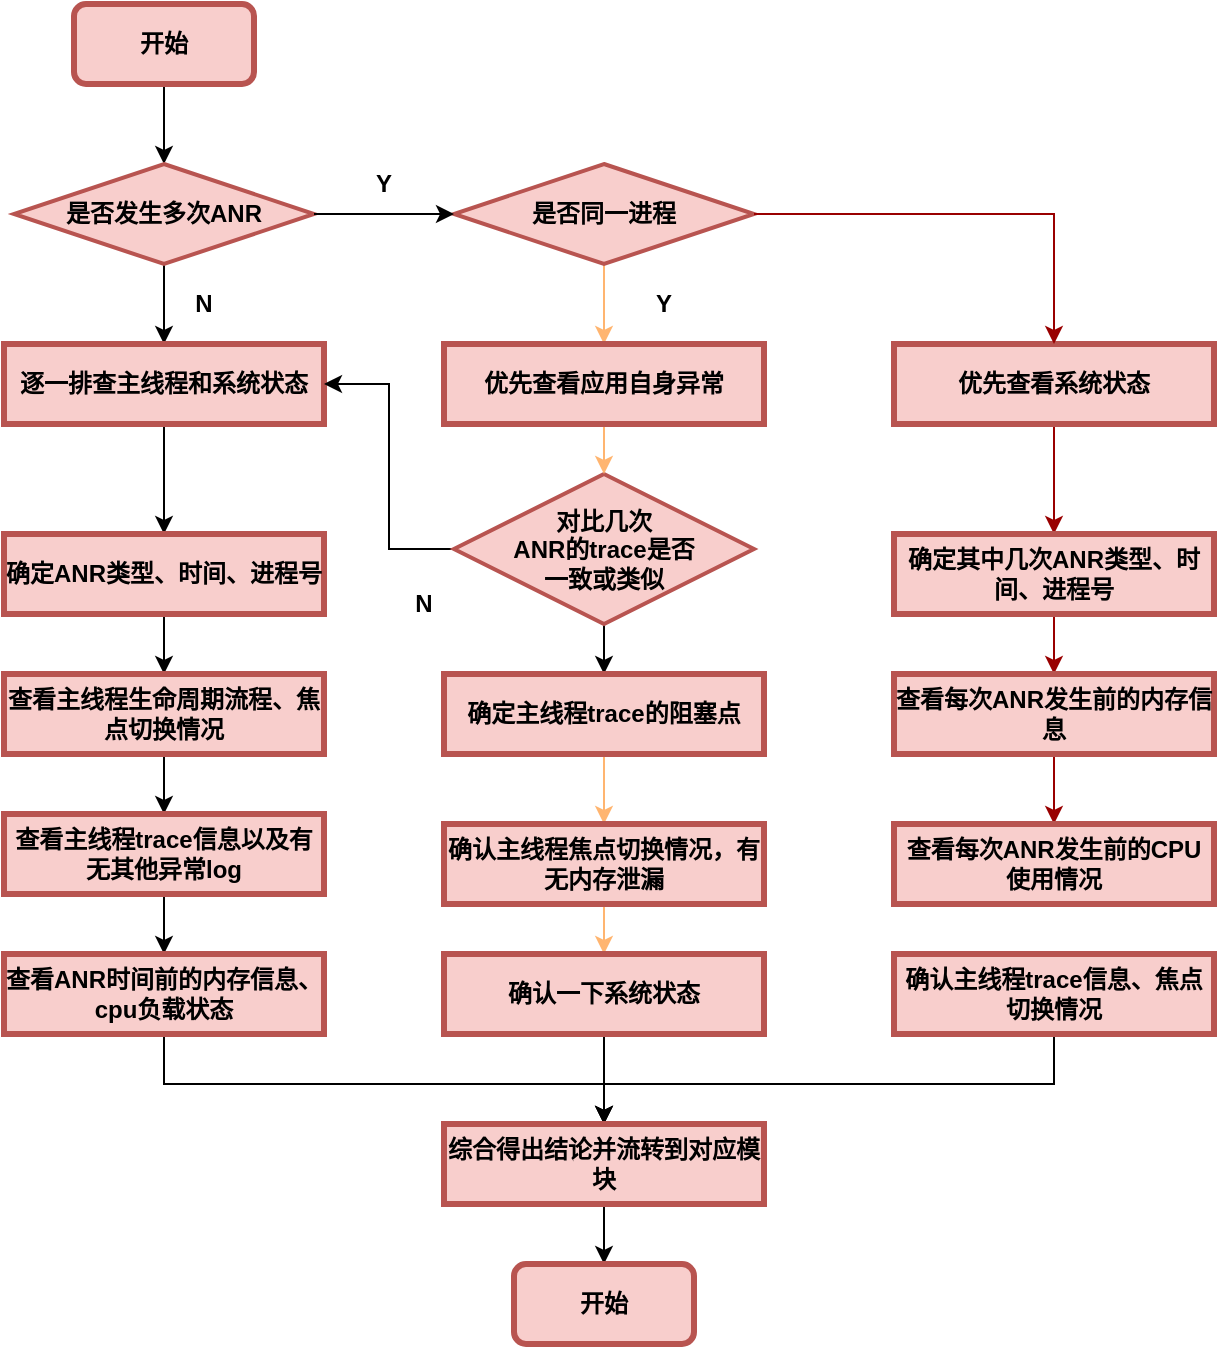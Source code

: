 <mxfile version="22.0.4" type="github">
  <diagram id="C5RBs43oDa-KdzZeNtuy" name="Page-1">
    <mxGraphModel dx="2029" dy="1063" grid="1" gridSize="10" guides="1" tooltips="1" connect="1" arrows="1" fold="1" page="1" pageScale="1" pageWidth="827" pageHeight="1169" math="0" shadow="0">
      <root>
        <mxCell id="WIyWlLk6GJQsqaUBKTNV-0" />
        <mxCell id="WIyWlLk6GJQsqaUBKTNV-1" parent="WIyWlLk6GJQsqaUBKTNV-0" />
        <mxCell id="v8u52ETrZ6n9c-Xya8MG-1" style="edgeStyle=orthogonalEdgeStyle;rounded=0;orthogonalLoop=1;jettySize=auto;html=1;" edge="1" parent="WIyWlLk6GJQsqaUBKTNV-1" source="cfZGZZkKTrrLzm3ARtIg-0" target="v8u52ETrZ6n9c-Xya8MG-2">
          <mxGeometry relative="1" as="geometry">
            <mxPoint x="85" y="400" as="targetPoint" />
          </mxGeometry>
        </mxCell>
        <mxCell id="cfZGZZkKTrrLzm3ARtIg-0" value="开始" style="whiteSpace=wrap;align=center;verticalAlign=middle;fontStyle=1;strokeWidth=3;fillColor=#f8cecc;strokeColor=#b85450;rounded=1;" parent="WIyWlLk6GJQsqaUBKTNV-1" vertex="1">
          <mxGeometry x="40" y="320" width="90" height="40" as="geometry" />
        </mxCell>
        <mxCell id="v8u52ETrZ6n9c-Xya8MG-5" style="edgeStyle=orthogonalEdgeStyle;rounded=0;orthogonalLoop=1;jettySize=auto;html=1;entryX=0.5;entryY=0;entryDx=0;entryDy=0;" edge="1" parent="WIyWlLk6GJQsqaUBKTNV-1" source="v8u52ETrZ6n9c-Xya8MG-2" target="v8u52ETrZ6n9c-Xya8MG-8">
          <mxGeometry relative="1" as="geometry">
            <mxPoint x="85" y="510" as="targetPoint" />
          </mxGeometry>
        </mxCell>
        <mxCell id="v8u52ETrZ6n9c-Xya8MG-2" value="是否发生多次ANR" style="strokeWidth=2;html=1;shape=mxgraph.flowchart.decision;whiteSpace=wrap;fillColor=#f8cecc;strokeColor=#b85450;fontStyle=1" vertex="1" parent="WIyWlLk6GJQsqaUBKTNV-1">
          <mxGeometry x="10" y="400" width="150" height="50" as="geometry" />
        </mxCell>
        <mxCell id="v8u52ETrZ6n9c-Xya8MG-23" style="edgeStyle=orthogonalEdgeStyle;rounded=0;orthogonalLoop=1;jettySize=auto;html=1;strokeColor=#FFB570;" edge="1" parent="WIyWlLk6GJQsqaUBKTNV-1" source="v8u52ETrZ6n9c-Xya8MG-3" target="v8u52ETrZ6n9c-Xya8MG-22">
          <mxGeometry relative="1" as="geometry" />
        </mxCell>
        <mxCell id="v8u52ETrZ6n9c-Xya8MG-3" value="是否同一进程" style="strokeWidth=2;html=1;shape=mxgraph.flowchart.decision;whiteSpace=wrap;fillColor=#f8cecc;strokeColor=#b85450;fontStyle=1" vertex="1" parent="WIyWlLk6GJQsqaUBKTNV-1">
          <mxGeometry x="230" y="400" width="150" height="50" as="geometry" />
        </mxCell>
        <mxCell id="v8u52ETrZ6n9c-Xya8MG-4" style="edgeStyle=orthogonalEdgeStyle;rounded=0;orthogonalLoop=1;jettySize=auto;html=1;entryX=0;entryY=0.5;entryDx=0;entryDy=0;entryPerimeter=0;" edge="1" parent="WIyWlLk6GJQsqaUBKTNV-1" source="v8u52ETrZ6n9c-Xya8MG-2" target="v8u52ETrZ6n9c-Xya8MG-3">
          <mxGeometry relative="1" as="geometry" />
        </mxCell>
        <mxCell id="v8u52ETrZ6n9c-Xya8MG-6" value="&lt;b&gt;Y&lt;/b&gt;" style="text;html=1;strokeColor=none;fillColor=none;align=center;verticalAlign=middle;whiteSpace=wrap;rounded=0;" vertex="1" parent="WIyWlLk6GJQsqaUBKTNV-1">
          <mxGeometry x="180" y="400" width="30" height="20" as="geometry" />
        </mxCell>
        <mxCell id="v8u52ETrZ6n9c-Xya8MG-7" value="&lt;b&gt;N&lt;/b&gt;" style="text;html=1;strokeColor=none;fillColor=none;align=center;verticalAlign=middle;whiteSpace=wrap;rounded=0;" vertex="1" parent="WIyWlLk6GJQsqaUBKTNV-1">
          <mxGeometry x="90" y="460" width="30" height="20" as="geometry" />
        </mxCell>
        <mxCell id="v8u52ETrZ6n9c-Xya8MG-14" style="edgeStyle=orthogonalEdgeStyle;rounded=0;orthogonalLoop=1;jettySize=auto;html=1;entryX=0.5;entryY=0;entryDx=0;entryDy=0;" edge="1" parent="WIyWlLk6GJQsqaUBKTNV-1" source="v8u52ETrZ6n9c-Xya8MG-8" target="v8u52ETrZ6n9c-Xya8MG-12">
          <mxGeometry relative="1" as="geometry" />
        </mxCell>
        <mxCell id="v8u52ETrZ6n9c-Xya8MG-8" value="逐一排查主线程和系统状态" style="whiteSpace=wrap;align=center;verticalAlign=middle;fontStyle=1;strokeWidth=3;fillColor=#f8cecc;strokeColor=#b85450;rounded=0;" vertex="1" parent="WIyWlLk6GJQsqaUBKTNV-1">
          <mxGeometry x="5" y="490" width="160" height="40" as="geometry" />
        </mxCell>
        <mxCell id="v8u52ETrZ6n9c-Xya8MG-16" style="edgeStyle=orthogonalEdgeStyle;rounded=0;orthogonalLoop=1;jettySize=auto;html=1;entryX=0.5;entryY=0;entryDx=0;entryDy=0;" edge="1" parent="WIyWlLk6GJQsqaUBKTNV-1" source="v8u52ETrZ6n9c-Xya8MG-12" target="v8u52ETrZ6n9c-Xya8MG-15">
          <mxGeometry relative="1" as="geometry" />
        </mxCell>
        <mxCell id="v8u52ETrZ6n9c-Xya8MG-12" value="确定ANR类型、时间、进程号" style="whiteSpace=wrap;align=center;verticalAlign=middle;fontStyle=1;strokeWidth=3;fillColor=#f8cecc;strokeColor=#b85450;rounded=0;" vertex="1" parent="WIyWlLk6GJQsqaUBKTNV-1">
          <mxGeometry x="5" y="585" width="160" height="40" as="geometry" />
        </mxCell>
        <mxCell id="v8u52ETrZ6n9c-Xya8MG-19" style="edgeStyle=orthogonalEdgeStyle;rounded=0;orthogonalLoop=1;jettySize=auto;html=1;" edge="1" parent="WIyWlLk6GJQsqaUBKTNV-1" source="v8u52ETrZ6n9c-Xya8MG-15" target="v8u52ETrZ6n9c-Xya8MG-17">
          <mxGeometry relative="1" as="geometry" />
        </mxCell>
        <mxCell id="v8u52ETrZ6n9c-Xya8MG-15" value="查看主线程生命周期流程、焦点切换情况" style="whiteSpace=wrap;align=center;verticalAlign=middle;fontStyle=1;strokeWidth=3;fillColor=#f8cecc;strokeColor=#b85450;rounded=0;" vertex="1" parent="WIyWlLk6GJQsqaUBKTNV-1">
          <mxGeometry x="5" y="655" width="160" height="40" as="geometry" />
        </mxCell>
        <mxCell id="v8u52ETrZ6n9c-Xya8MG-20" style="edgeStyle=orthogonalEdgeStyle;rounded=0;orthogonalLoop=1;jettySize=auto;html=1;" edge="1" parent="WIyWlLk6GJQsqaUBKTNV-1" source="v8u52ETrZ6n9c-Xya8MG-17" target="v8u52ETrZ6n9c-Xya8MG-18">
          <mxGeometry relative="1" as="geometry" />
        </mxCell>
        <mxCell id="v8u52ETrZ6n9c-Xya8MG-17" value="查看主线程trace信息以及有无其他异常log" style="whiteSpace=wrap;align=center;verticalAlign=middle;fontStyle=1;strokeWidth=3;fillColor=#f8cecc;strokeColor=#b85450;rounded=0;" vertex="1" parent="WIyWlLk6GJQsqaUBKTNV-1">
          <mxGeometry x="5" y="725" width="160" height="40" as="geometry" />
        </mxCell>
        <mxCell id="v8u52ETrZ6n9c-Xya8MG-49" style="edgeStyle=orthogonalEdgeStyle;rounded=0;orthogonalLoop=1;jettySize=auto;html=1;entryX=0.5;entryY=0;entryDx=0;entryDy=0;" edge="1" parent="WIyWlLk6GJQsqaUBKTNV-1" source="v8u52ETrZ6n9c-Xya8MG-18" target="v8u52ETrZ6n9c-Xya8MG-45">
          <mxGeometry relative="1" as="geometry">
            <mxPoint x="140" y="880" as="targetPoint" />
            <Array as="points">
              <mxPoint x="85" y="860" />
              <mxPoint x="305" y="860" />
            </Array>
          </mxGeometry>
        </mxCell>
        <mxCell id="v8u52ETrZ6n9c-Xya8MG-18" value="查看ANR时间前的内存信息、cpu负载状态" style="whiteSpace=wrap;align=center;verticalAlign=middle;fontStyle=1;strokeWidth=3;fillColor=#f8cecc;strokeColor=#b85450;rounded=0;" vertex="1" parent="WIyWlLk6GJQsqaUBKTNV-1">
          <mxGeometry x="5" y="795" width="160" height="40" as="geometry" />
        </mxCell>
        <mxCell id="v8u52ETrZ6n9c-Xya8MG-25" style="edgeStyle=orthogonalEdgeStyle;rounded=0;orthogonalLoop=1;jettySize=auto;html=1;entryX=1;entryY=0.5;entryDx=0;entryDy=0;" edge="1" parent="WIyWlLk6GJQsqaUBKTNV-1" source="v8u52ETrZ6n9c-Xya8MG-21" target="v8u52ETrZ6n9c-Xya8MG-8">
          <mxGeometry relative="1" as="geometry" />
        </mxCell>
        <mxCell id="v8u52ETrZ6n9c-Xya8MG-31" style="edgeStyle=orthogonalEdgeStyle;rounded=0;orthogonalLoop=1;jettySize=auto;html=1;" edge="1" parent="WIyWlLk6GJQsqaUBKTNV-1" source="v8u52ETrZ6n9c-Xya8MG-21" target="v8u52ETrZ6n9c-Xya8MG-28">
          <mxGeometry relative="1" as="geometry" />
        </mxCell>
        <mxCell id="v8u52ETrZ6n9c-Xya8MG-21" value="&lt;div style=&quot;&quot;&gt;&lt;span style=&quot;background-color: initial;&quot;&gt;对比几次&lt;/span&gt;&lt;/div&gt;&lt;div style=&quot;&quot;&gt;&lt;span style=&quot;background-color: initial;&quot;&gt;ANR的trace是否&lt;/span&gt;&lt;/div&gt;&lt;div style=&quot;&quot;&gt;&lt;span style=&quot;background-color: initial;&quot;&gt;一致或类似&lt;/span&gt;&lt;/div&gt;" style="strokeWidth=2;html=1;shape=mxgraph.flowchart.decision;whiteSpace=wrap;fillColor=#f8cecc;strokeColor=#b85450;fontStyle=1;align=center;" vertex="1" parent="WIyWlLk6GJQsqaUBKTNV-1">
          <mxGeometry x="230" y="555" width="150" height="75" as="geometry" />
        </mxCell>
        <mxCell id="v8u52ETrZ6n9c-Xya8MG-27" style="edgeStyle=orthogonalEdgeStyle;rounded=0;orthogonalLoop=1;jettySize=auto;html=1;strokeColor=#FFB570;" edge="1" parent="WIyWlLk6GJQsqaUBKTNV-1" source="v8u52ETrZ6n9c-Xya8MG-22" target="v8u52ETrZ6n9c-Xya8MG-21">
          <mxGeometry relative="1" as="geometry" />
        </mxCell>
        <mxCell id="v8u52ETrZ6n9c-Xya8MG-22" value="优先查看应用自身异常" style="whiteSpace=wrap;align=center;verticalAlign=middle;fontStyle=1;strokeWidth=3;fillColor=#f8cecc;strokeColor=#b85450;rounded=0;" vertex="1" parent="WIyWlLk6GJQsqaUBKTNV-1">
          <mxGeometry x="225" y="490" width="160" height="40" as="geometry" />
        </mxCell>
        <mxCell id="v8u52ETrZ6n9c-Xya8MG-24" value="&lt;b&gt;Y&lt;/b&gt;" style="text;html=1;strokeColor=none;fillColor=none;align=center;verticalAlign=middle;whiteSpace=wrap;rounded=0;" vertex="1" parent="WIyWlLk6GJQsqaUBKTNV-1">
          <mxGeometry x="320" y="460" width="30" height="20" as="geometry" />
        </mxCell>
        <mxCell id="v8u52ETrZ6n9c-Xya8MG-26" value="&lt;b&gt;N&lt;/b&gt;" style="text;html=1;strokeColor=none;fillColor=none;align=center;verticalAlign=middle;whiteSpace=wrap;rounded=0;" vertex="1" parent="WIyWlLk6GJQsqaUBKTNV-1">
          <mxGeometry x="200" y="610" width="30" height="20" as="geometry" />
        </mxCell>
        <mxCell id="v8u52ETrZ6n9c-Xya8MG-32" style="edgeStyle=orthogonalEdgeStyle;rounded=0;orthogonalLoop=1;jettySize=auto;html=1;entryX=0.5;entryY=0;entryDx=0;entryDy=0;strokeColor=#FFB570;" edge="1" parent="WIyWlLk6GJQsqaUBKTNV-1" source="v8u52ETrZ6n9c-Xya8MG-28" target="v8u52ETrZ6n9c-Xya8MG-29">
          <mxGeometry relative="1" as="geometry" />
        </mxCell>
        <mxCell id="v8u52ETrZ6n9c-Xya8MG-28" value="确定主线程trace的阻塞点" style="whiteSpace=wrap;align=center;verticalAlign=middle;fontStyle=1;strokeWidth=3;fillColor=#f8cecc;strokeColor=#b85450;rounded=0;" vertex="1" parent="WIyWlLk6GJQsqaUBKTNV-1">
          <mxGeometry x="225" y="655" width="160" height="40" as="geometry" />
        </mxCell>
        <mxCell id="v8u52ETrZ6n9c-Xya8MG-33" style="edgeStyle=orthogonalEdgeStyle;rounded=0;orthogonalLoop=1;jettySize=auto;html=1;entryX=0.5;entryY=0;entryDx=0;entryDy=0;strokeColor=#FFB570;" edge="1" parent="WIyWlLk6GJQsqaUBKTNV-1" source="v8u52ETrZ6n9c-Xya8MG-29" target="v8u52ETrZ6n9c-Xya8MG-30">
          <mxGeometry relative="1" as="geometry" />
        </mxCell>
        <mxCell id="v8u52ETrZ6n9c-Xya8MG-29" value="确认主线程焦点切换情况，有无内存泄漏" style="whiteSpace=wrap;align=center;verticalAlign=middle;fontStyle=1;strokeWidth=3;fillColor=#f8cecc;strokeColor=#b85450;rounded=0;" vertex="1" parent="WIyWlLk6GJQsqaUBKTNV-1">
          <mxGeometry x="225" y="730" width="160" height="40" as="geometry" />
        </mxCell>
        <mxCell id="v8u52ETrZ6n9c-Xya8MG-47" style="edgeStyle=orthogonalEdgeStyle;rounded=0;orthogonalLoop=1;jettySize=auto;html=1;" edge="1" parent="WIyWlLk6GJQsqaUBKTNV-1" source="v8u52ETrZ6n9c-Xya8MG-30" target="v8u52ETrZ6n9c-Xya8MG-45">
          <mxGeometry relative="1" as="geometry" />
        </mxCell>
        <mxCell id="v8u52ETrZ6n9c-Xya8MG-30" value="确认一下系统状态" style="whiteSpace=wrap;align=center;verticalAlign=middle;fontStyle=1;strokeWidth=3;fillColor=#f8cecc;strokeColor=#b85450;rounded=0;" vertex="1" parent="WIyWlLk6GJQsqaUBKTNV-1">
          <mxGeometry x="225" y="795" width="160" height="40" as="geometry" />
        </mxCell>
        <mxCell id="v8u52ETrZ6n9c-Xya8MG-39" style="edgeStyle=orthogonalEdgeStyle;rounded=0;orthogonalLoop=1;jettySize=auto;html=1;strokeColor=#990000;" edge="1" parent="WIyWlLk6GJQsqaUBKTNV-1" source="v8u52ETrZ6n9c-Xya8MG-36" target="v8u52ETrZ6n9c-Xya8MG-38">
          <mxGeometry relative="1" as="geometry" />
        </mxCell>
        <mxCell id="v8u52ETrZ6n9c-Xya8MG-36" value="优先查看系统状态" style="whiteSpace=wrap;align=center;verticalAlign=middle;fontStyle=1;strokeWidth=3;fillColor=#f8cecc;strokeColor=#b85450;rounded=0;" vertex="1" parent="WIyWlLk6GJQsqaUBKTNV-1">
          <mxGeometry x="450" y="490" width="160" height="40" as="geometry" />
        </mxCell>
        <mxCell id="v8u52ETrZ6n9c-Xya8MG-37" style="edgeStyle=orthogonalEdgeStyle;rounded=0;orthogonalLoop=1;jettySize=auto;html=1;entryX=0.5;entryY=0;entryDx=0;entryDy=0;strokeColor=#990000;" edge="1" parent="WIyWlLk6GJQsqaUBKTNV-1" source="v8u52ETrZ6n9c-Xya8MG-3" target="v8u52ETrZ6n9c-Xya8MG-36">
          <mxGeometry relative="1" as="geometry" />
        </mxCell>
        <mxCell id="v8u52ETrZ6n9c-Xya8MG-41" style="edgeStyle=orthogonalEdgeStyle;rounded=0;orthogonalLoop=1;jettySize=auto;html=1;strokeColor=#990000;" edge="1" parent="WIyWlLk6GJQsqaUBKTNV-1" source="v8u52ETrZ6n9c-Xya8MG-38" target="v8u52ETrZ6n9c-Xya8MG-40">
          <mxGeometry relative="1" as="geometry" />
        </mxCell>
        <mxCell id="v8u52ETrZ6n9c-Xya8MG-38" value="确定其中几次ANR类型、时间、进程号" style="whiteSpace=wrap;align=center;verticalAlign=middle;fontStyle=1;strokeWidth=3;fillColor=#f8cecc;strokeColor=#b85450;rounded=0;" vertex="1" parent="WIyWlLk6GJQsqaUBKTNV-1">
          <mxGeometry x="450" y="585" width="160" height="40" as="geometry" />
        </mxCell>
        <mxCell id="v8u52ETrZ6n9c-Xya8MG-43" style="edgeStyle=orthogonalEdgeStyle;rounded=0;orthogonalLoop=1;jettySize=auto;html=1;strokeColor=#990000;" edge="1" parent="WIyWlLk6GJQsqaUBKTNV-1" source="v8u52ETrZ6n9c-Xya8MG-40" target="v8u52ETrZ6n9c-Xya8MG-42">
          <mxGeometry relative="1" as="geometry" />
        </mxCell>
        <mxCell id="v8u52ETrZ6n9c-Xya8MG-40" value="查看每次ANR发生前的内存信息" style="whiteSpace=wrap;align=center;verticalAlign=middle;fontStyle=1;strokeWidth=3;fillColor=#f8cecc;strokeColor=#b85450;rounded=0;" vertex="1" parent="WIyWlLk6GJQsqaUBKTNV-1">
          <mxGeometry x="450" y="655" width="160" height="40" as="geometry" />
        </mxCell>
        <mxCell id="v8u52ETrZ6n9c-Xya8MG-42" value="查看每次ANR发生前的CPU使用情况" style="whiteSpace=wrap;align=center;verticalAlign=middle;fontStyle=1;strokeWidth=3;fillColor=#f8cecc;strokeColor=#b85450;rounded=0;" vertex="1" parent="WIyWlLk6GJQsqaUBKTNV-1">
          <mxGeometry x="450" y="730" width="160" height="40" as="geometry" />
        </mxCell>
        <mxCell id="v8u52ETrZ6n9c-Xya8MG-50" style="edgeStyle=orthogonalEdgeStyle;rounded=0;orthogonalLoop=1;jettySize=auto;html=1;entryX=0.5;entryY=0;entryDx=0;entryDy=0;" edge="1" parent="WIyWlLk6GJQsqaUBKTNV-1" source="v8u52ETrZ6n9c-Xya8MG-44" target="v8u52ETrZ6n9c-Xya8MG-45">
          <mxGeometry relative="1" as="geometry">
            <mxPoint x="460" y="890" as="targetPoint" />
            <Array as="points">
              <mxPoint x="530" y="860" />
              <mxPoint x="305" y="860" />
            </Array>
          </mxGeometry>
        </mxCell>
        <mxCell id="v8u52ETrZ6n9c-Xya8MG-44" value="确认主线程trace信息、焦点切换情况" style="whiteSpace=wrap;align=center;verticalAlign=middle;fontStyle=1;strokeWidth=3;fillColor=#f8cecc;strokeColor=#b85450;rounded=0;" vertex="1" parent="WIyWlLk6GJQsqaUBKTNV-1">
          <mxGeometry x="450" y="795" width="160" height="40" as="geometry" />
        </mxCell>
        <mxCell id="v8u52ETrZ6n9c-Xya8MG-52" style="edgeStyle=orthogonalEdgeStyle;rounded=0;orthogonalLoop=1;jettySize=auto;html=1;" edge="1" parent="WIyWlLk6GJQsqaUBKTNV-1" source="v8u52ETrZ6n9c-Xya8MG-45" target="v8u52ETrZ6n9c-Xya8MG-51">
          <mxGeometry relative="1" as="geometry" />
        </mxCell>
        <mxCell id="v8u52ETrZ6n9c-Xya8MG-45" value="综合得出结论并流转到对应模块" style="whiteSpace=wrap;align=center;verticalAlign=middle;fontStyle=1;strokeWidth=3;fillColor=#f8cecc;strokeColor=#b85450;rounded=0;" vertex="1" parent="WIyWlLk6GJQsqaUBKTNV-1">
          <mxGeometry x="225" y="880" width="160" height="40" as="geometry" />
        </mxCell>
        <mxCell id="v8u52ETrZ6n9c-Xya8MG-51" value="开始" style="whiteSpace=wrap;align=center;verticalAlign=middle;fontStyle=1;strokeWidth=3;fillColor=#f8cecc;strokeColor=#b85450;rounded=1;" vertex="1" parent="WIyWlLk6GJQsqaUBKTNV-1">
          <mxGeometry x="260" y="950" width="90" height="40" as="geometry" />
        </mxCell>
      </root>
    </mxGraphModel>
  </diagram>
</mxfile>
